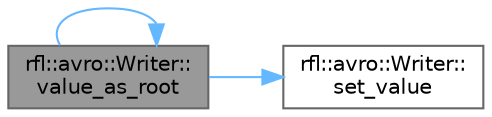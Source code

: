 digraph "rfl::avro::Writer::value_as_root"
{
 // LATEX_PDF_SIZE
  bgcolor="transparent";
  edge [fontname=Helvetica,fontsize=10,labelfontname=Helvetica,labelfontsize=10];
  node [fontname=Helvetica,fontsize=10,shape=box,height=0.2,width=0.4];
  rankdir="LR";
  Node1 [id="Node000001",label="rfl::avro::Writer::\lvalue_as_root",height=0.2,width=0.4,color="gray40", fillcolor="grey60", style="filled", fontcolor="black",tooltip=" "];
  Node1 -> Node2 [id="edge1_Node000001_Node000002",color="steelblue1",style="solid",tooltip=" "];
  Node2 [id="Node000002",label="rfl::avro::Writer::\lset_value",height=0.2,width=0.4,color="grey40", fillcolor="white", style="filled",URL="$classrfl_1_1avro_1_1_writer.html#a77ab71eca0abd5763fcd8c459d5018aa",tooltip=" "];
  Node1 -> Node1 [id="edge2_Node000001_Node000001",color="steelblue1",style="solid",tooltip=" "];
}
